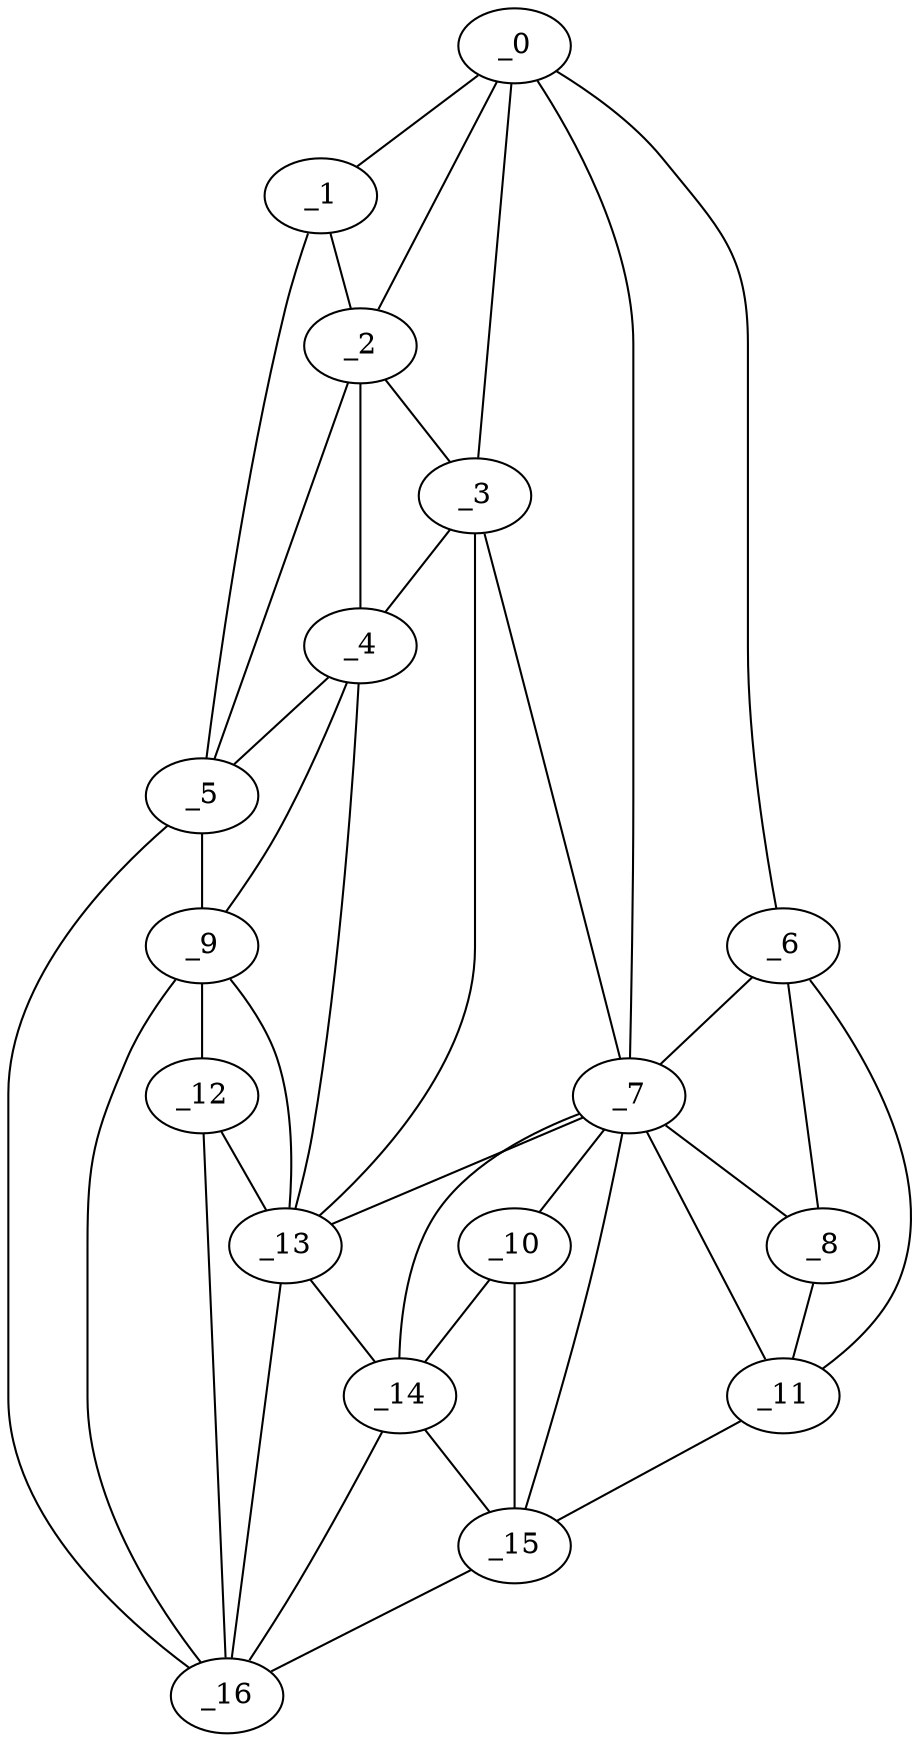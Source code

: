 graph "obj55__120.gxl" {
	_0	 [x=27,
		y=50];
	_1	 [x=28,
		y=23];
	_0 -- _1	 [valence=1];
	_2	 [x=39,
		y=22];
	_0 -- _2	 [valence=2];
	_3	 [x=57,
		y=25];
	_0 -- _3	 [valence=2];
	_6	 [x=78,
		y=95];
	_0 -- _6	 [valence=1];
	_7	 [x=82,
		y=76];
	_0 -- _7	 [valence=2];
	_1 -- _2	 [valence=2];
	_5	 [x=75,
		y=10];
	_1 -- _5	 [valence=1];
	_2 -- _3	 [valence=2];
	_4	 [x=69,
		y=15];
	_2 -- _4	 [valence=2];
	_2 -- _5	 [valence=1];
	_3 -- _4	 [valence=2];
	_3 -- _7	 [valence=1];
	_13	 [x=102,
		y=40];
	_3 -- _13	 [valence=2];
	_4 -- _5	 [valence=2];
	_9	 [x=92,
		y=12];
	_4 -- _9	 [valence=2];
	_4 -- _13	 [valence=1];
	_5 -- _9	 [valence=1];
	_16	 [x=104,
		y=9];
	_5 -- _16	 [valence=1];
	_6 -- _7	 [valence=2];
	_8	 [x=82,
		y=86];
	_6 -- _8	 [valence=1];
	_11	 [x=101,
		y=86];
	_6 -- _11	 [valence=1];
	_7 -- _8	 [valence=2];
	_10	 [x=99,
		y=67];
	_7 -- _10	 [valence=1];
	_7 -- _11	 [valence=1];
	_7 -- _13	 [valence=2];
	_14	 [x=103,
		y=53];
	_7 -- _14	 [valence=2];
	_15	 [x=103,
		y=79];
	_7 -- _15	 [valence=2];
	_8 -- _11	 [valence=2];
	_12	 [x=102,
		y=18];
	_9 -- _12	 [valence=2];
	_9 -- _13	 [valence=2];
	_9 -- _16	 [valence=2];
	_10 -- _14	 [valence=2];
	_10 -- _15	 [valence=2];
	_11 -- _15	 [valence=1];
	_12 -- _13	 [valence=1];
	_12 -- _16	 [valence=2];
	_13 -- _14	 [valence=1];
	_13 -- _16	 [valence=2];
	_14 -- _15	 [valence=2];
	_14 -- _16	 [valence=2];
	_15 -- _16	 [valence=1];
}
